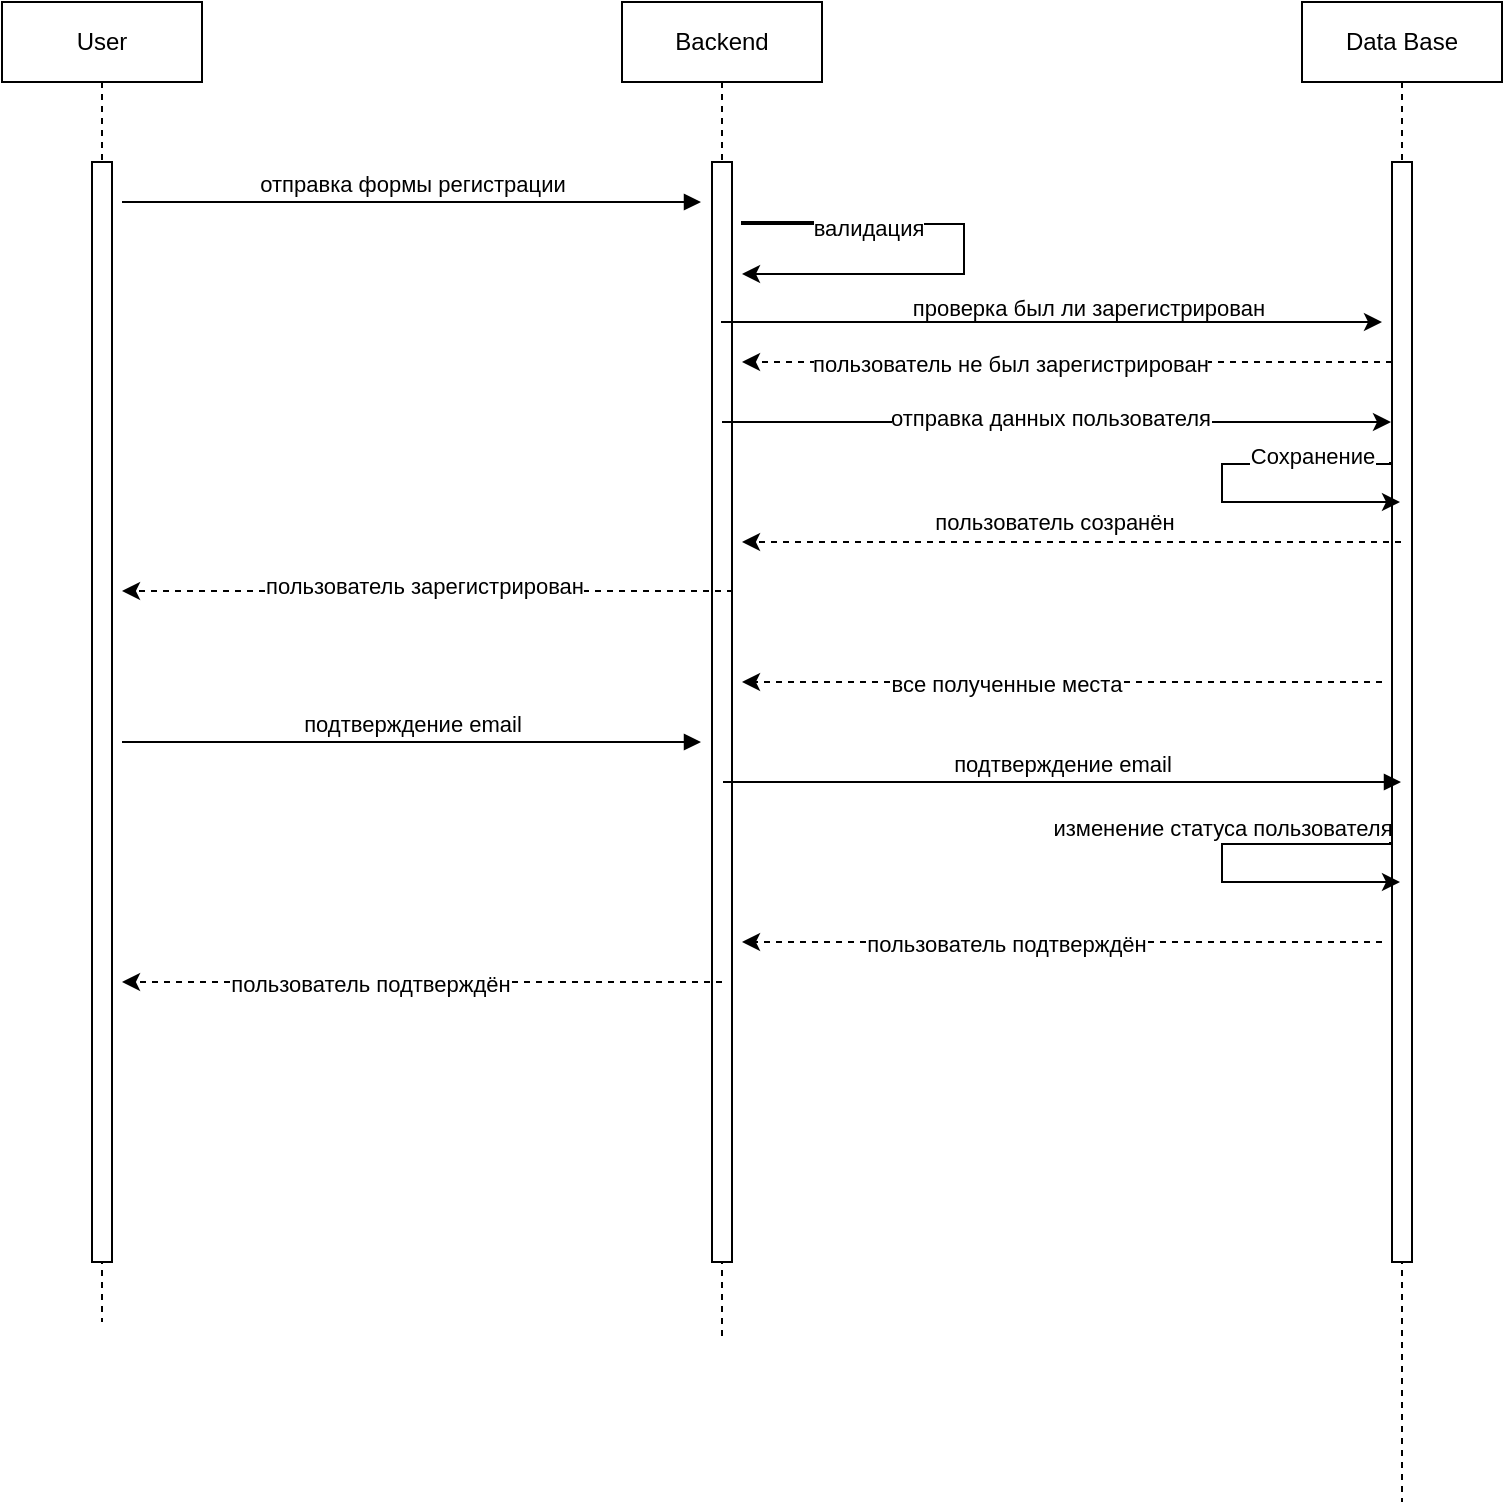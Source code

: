<mxfile version="24.6.4" type="device">
  <diagram name="Страница — 1" id="oFilEDGBPBO85GRjzmGS">
    <mxGraphModel dx="1373" dy="1195" grid="1" gridSize="10" guides="1" tooltips="1" connect="1" arrows="1" fold="1" page="1" pageScale="1" pageWidth="2339" pageHeight="3300" math="0" shadow="0">
      <root>
        <mxCell id="0" />
        <mxCell id="1" parent="0" />
        <mxCell id="FmQ2z7PiMO5nj4lULZqu-20" value="User" style="shape=umlLifeline;perimeter=lifelinePerimeter;whiteSpace=wrap;html=1;container=0;dropTarget=0;collapsible=0;recursiveResize=0;outlineConnect=0;portConstraint=eastwest;newEdgeStyle={&quot;edgeStyle&quot;:&quot;elbowEdgeStyle&quot;,&quot;elbow&quot;:&quot;vertical&quot;,&quot;curved&quot;:0,&quot;rounded&quot;:0};" vertex="1" parent="1">
          <mxGeometry x="380" y="160" width="100" height="660" as="geometry" />
        </mxCell>
        <mxCell id="FmQ2z7PiMO5nj4lULZqu-21" value="" style="html=1;points=[];perimeter=orthogonalPerimeter;outlineConnect=0;targetShapes=umlLifeline;portConstraint=eastwest;newEdgeStyle={&quot;edgeStyle&quot;:&quot;elbowEdgeStyle&quot;,&quot;elbow&quot;:&quot;vertical&quot;,&quot;curved&quot;:0,&quot;rounded&quot;:0};" vertex="1" parent="FmQ2z7PiMO5nj4lULZqu-20">
          <mxGeometry x="45" y="80" width="10" height="550" as="geometry" />
        </mxCell>
        <mxCell id="FmQ2z7PiMO5nj4lULZqu-22" value="Backend" style="shape=umlLifeline;perimeter=lifelinePerimeter;whiteSpace=wrap;html=1;container=0;dropTarget=0;collapsible=0;recursiveResize=0;outlineConnect=0;portConstraint=eastwest;newEdgeStyle={&quot;edgeStyle&quot;:&quot;elbowEdgeStyle&quot;,&quot;elbow&quot;:&quot;vertical&quot;,&quot;curved&quot;:0,&quot;rounded&quot;:0};" vertex="1" parent="1">
          <mxGeometry x="690" y="160" width="100" height="670" as="geometry" />
        </mxCell>
        <mxCell id="FmQ2z7PiMO5nj4lULZqu-23" value="" style="html=1;points=[];perimeter=orthogonalPerimeter;outlineConnect=0;targetShapes=umlLifeline;portConstraint=eastwest;newEdgeStyle={&quot;edgeStyle&quot;:&quot;elbowEdgeStyle&quot;,&quot;elbow&quot;:&quot;vertical&quot;,&quot;curved&quot;:0,&quot;rounded&quot;:0};" vertex="1" parent="FmQ2z7PiMO5nj4lULZqu-22">
          <mxGeometry x="45" y="80" width="10" height="550" as="geometry" />
        </mxCell>
        <mxCell id="FmQ2z7PiMO5nj4lULZqu-24" value="Data Base" style="shape=umlLifeline;perimeter=lifelinePerimeter;whiteSpace=wrap;html=1;container=0;dropTarget=0;collapsible=0;recursiveResize=0;outlineConnect=0;portConstraint=eastwest;newEdgeStyle={&quot;edgeStyle&quot;:&quot;elbowEdgeStyle&quot;,&quot;elbow&quot;:&quot;vertical&quot;,&quot;curved&quot;:0,&quot;rounded&quot;:0};" vertex="1" parent="1">
          <mxGeometry x="1030" y="160" width="100" height="750" as="geometry" />
        </mxCell>
        <mxCell id="FmQ2z7PiMO5nj4lULZqu-25" value="" style="html=1;points=[];perimeter=orthogonalPerimeter;outlineConnect=0;targetShapes=umlLifeline;portConstraint=eastwest;newEdgeStyle={&quot;edgeStyle&quot;:&quot;elbowEdgeStyle&quot;,&quot;elbow&quot;:&quot;vertical&quot;,&quot;curved&quot;:0,&quot;rounded&quot;:0};" vertex="1" parent="FmQ2z7PiMO5nj4lULZqu-24">
          <mxGeometry x="45" y="80" width="10" height="550" as="geometry" />
        </mxCell>
        <mxCell id="FmQ2z7PiMO5nj4lULZqu-26" value="отправка формы регистрации" style="html=1;verticalAlign=bottom;endArrow=block;edgeStyle=elbowEdgeStyle;elbow=vertical;curved=0;rounded=0;" edge="1" parent="1">
          <mxGeometry relative="1" as="geometry">
            <mxPoint x="440" y="260" as="sourcePoint" />
            <Array as="points">
              <mxPoint x="530" y="260" />
            </Array>
            <mxPoint x="729.5" y="260" as="targetPoint" />
            <mxPoint as="offset" />
          </mxGeometry>
        </mxCell>
        <mxCell id="FmQ2z7PiMO5nj4lULZqu-30" value="" style="edgeStyle=elbowEdgeStyle;rounded=0;orthogonalLoop=1;jettySize=auto;html=1;elbow=vertical;curved=0;dashed=1;" edge="1" parent="1">
          <mxGeometry relative="1" as="geometry">
            <mxPoint x="1075" y="340" as="sourcePoint" />
            <mxPoint x="750" y="340" as="targetPoint" />
          </mxGeometry>
        </mxCell>
        <mxCell id="FmQ2z7PiMO5nj4lULZqu-31" value="пользователь не был зарегистрирован" style="edgeLabel;html=1;align=center;verticalAlign=middle;resizable=0;points=[];" vertex="1" connectable="0" parent="FmQ2z7PiMO5nj4lULZqu-30">
          <mxGeometry x="0.174" y="1" relative="1" as="geometry">
            <mxPoint as="offset" />
          </mxGeometry>
        </mxCell>
        <mxCell id="FmQ2z7PiMO5nj4lULZqu-32" value="" style="edgeStyle=elbowEdgeStyle;rounded=0;orthogonalLoop=1;jettySize=auto;html=1;elbow=vertical;curved=0;" edge="1" parent="1">
          <mxGeometry relative="1" as="geometry">
            <mxPoint x="740" y="370" as="sourcePoint" />
            <mxPoint x="1074.5" y="370" as="targetPoint" />
          </mxGeometry>
        </mxCell>
        <mxCell id="FmQ2z7PiMO5nj4lULZqu-33" value="отправка данных пользователя" style="edgeLabel;html=1;align=center;verticalAlign=middle;resizable=0;points=[];" vertex="1" connectable="0" parent="FmQ2z7PiMO5nj4lULZqu-32">
          <mxGeometry x="-0.019" y="2" relative="1" as="geometry">
            <mxPoint as="offset" />
          </mxGeometry>
        </mxCell>
        <mxCell id="FmQ2z7PiMO5nj4lULZqu-34" value="" style="edgeStyle=elbowEdgeStyle;rounded=0;orthogonalLoop=1;jettySize=auto;html=1;elbow=vertical;curved=0;dashed=1;" edge="1" parent="1">
          <mxGeometry relative="1" as="geometry">
            <mxPoint x="1070" y="500" as="sourcePoint" />
            <mxPoint x="750" y="500" as="targetPoint" />
          </mxGeometry>
        </mxCell>
        <mxCell id="FmQ2z7PiMO5nj4lULZqu-35" value="все полученные места" style="edgeLabel;html=1;align=center;verticalAlign=middle;resizable=0;points=[];" vertex="1" connectable="0" parent="FmQ2z7PiMO5nj4lULZqu-34">
          <mxGeometry x="0.174" y="1" relative="1" as="geometry">
            <mxPoint as="offset" />
          </mxGeometry>
        </mxCell>
        <mxCell id="FmQ2z7PiMO5nj4lULZqu-36" value="" style="edgeStyle=elbowEdgeStyle;rounded=0;orthogonalLoop=1;jettySize=auto;html=1;elbow=vertical;curved=0;dashed=1;" edge="1" parent="1">
          <mxGeometry relative="1" as="geometry">
            <mxPoint x="740" y="650" as="sourcePoint" />
            <mxPoint x="440" y="650" as="targetPoint" />
          </mxGeometry>
        </mxCell>
        <mxCell id="FmQ2z7PiMO5nj4lULZqu-37" value="пользователь подтверждён" style="edgeLabel;html=1;align=center;verticalAlign=middle;resizable=0;points=[];" vertex="1" connectable="0" parent="FmQ2z7PiMO5nj4lULZqu-36">
          <mxGeometry x="0.174" y="1" relative="1" as="geometry">
            <mxPoint as="offset" />
          </mxGeometry>
        </mxCell>
        <mxCell id="FmQ2z7PiMO5nj4lULZqu-38" value="" style="edgeStyle=elbowEdgeStyle;rounded=0;orthogonalLoop=1;jettySize=auto;html=1;elbow=vertical;curved=0;dashed=1;" edge="1" parent="1">
          <mxGeometry relative="1" as="geometry">
            <mxPoint x="745.5" y="454.5" as="sourcePoint" />
            <mxPoint x="440" y="454.5" as="targetPoint" />
          </mxGeometry>
        </mxCell>
        <mxCell id="FmQ2z7PiMO5nj4lULZqu-39" value="пользователь зарегистрирован" style="edgeLabel;html=1;align=center;verticalAlign=middle;resizable=0;points=[];" vertex="1" connectable="0" parent="FmQ2z7PiMO5nj4lULZqu-38">
          <mxGeometry x="-0.28" y="-3" relative="1" as="geometry">
            <mxPoint x="-45" as="offset" />
          </mxGeometry>
        </mxCell>
        <mxCell id="FmQ2z7PiMO5nj4lULZqu-40" value="" style="edgeStyle=orthogonalEdgeStyle;rounded=0;orthogonalLoop=1;jettySize=auto;html=1;elbow=vertical;" edge="1" parent="1">
          <mxGeometry relative="1" as="geometry">
            <mxPoint x="796" y="270" as="sourcePoint" />
            <mxPoint x="750" y="296" as="targetPoint" />
            <Array as="points">
              <mxPoint x="750" y="270" />
              <mxPoint x="750" y="271" />
              <mxPoint x="861" y="271" />
              <mxPoint x="861" y="296" />
            </Array>
          </mxGeometry>
        </mxCell>
        <mxCell id="FmQ2z7PiMO5nj4lULZqu-41" value="валидация" style="edgeLabel;html=1;align=center;verticalAlign=middle;resizable=0;points=[];" vertex="1" connectable="0" parent="FmQ2z7PiMO5nj4lULZqu-40">
          <mxGeometry x="-0.251" y="-2" relative="1" as="geometry">
            <mxPoint as="offset" />
          </mxGeometry>
        </mxCell>
        <mxCell id="FmQ2z7PiMO5nj4lULZqu-42" value="" style="edgeStyle=elbowEdgeStyle;rounded=0;orthogonalLoop=1;jettySize=auto;html=1;elbow=vertical;curved=0;" edge="1" parent="1">
          <mxGeometry relative="1" as="geometry">
            <mxPoint x="739.5" y="320" as="sourcePoint" />
            <mxPoint x="1070" y="320" as="targetPoint" />
            <Array as="points">
              <mxPoint x="925.5" y="320" />
            </Array>
          </mxGeometry>
        </mxCell>
        <mxCell id="FmQ2z7PiMO5nj4lULZqu-43" value="проверка был ли зарегистрирован&lt;div&gt;&lt;br&gt;&lt;/div&gt;" style="edgeLabel;html=1;align=center;verticalAlign=middle;resizable=0;points=[];labelBackgroundColor=none;" vertex="1" connectable="0" parent="FmQ2z7PiMO5nj4lULZqu-42">
          <mxGeometry x="-0.012" y="-2" relative="1" as="geometry">
            <mxPoint x="20" y="-2" as="offset" />
          </mxGeometry>
        </mxCell>
        <mxCell id="FmQ2z7PiMO5nj4lULZqu-44" value="" style="edgeStyle=orthogonalEdgeStyle;rounded=0;orthogonalLoop=1;jettySize=auto;html=1;elbow=vertical;" edge="1" parent="1">
          <mxGeometry relative="1" as="geometry">
            <mxPoint x="1074" y="390" as="sourcePoint" />
            <mxPoint x="1079" y="410" as="targetPoint" />
            <Array as="points">
              <mxPoint x="1074" y="391" />
              <mxPoint x="990" y="391" />
              <mxPoint x="990" y="410" />
            </Array>
          </mxGeometry>
        </mxCell>
        <mxCell id="FmQ2z7PiMO5nj4lULZqu-45" value="Сохранение" style="edgeLabel;html=1;align=center;verticalAlign=middle;resizable=0;points=[];" vertex="1" connectable="0" parent="FmQ2z7PiMO5nj4lULZqu-44">
          <mxGeometry x="-0.588" y="-4" relative="1" as="geometry">
            <mxPoint as="offset" />
          </mxGeometry>
        </mxCell>
        <mxCell id="FmQ2z7PiMO5nj4lULZqu-46" value="" style="edgeStyle=elbowEdgeStyle;rounded=0;orthogonalLoop=1;jettySize=auto;html=1;elbow=vertical;curved=0;dashed=1;" edge="1" parent="1" source="FmQ2z7PiMO5nj4lULZqu-24">
          <mxGeometry relative="1" as="geometry">
            <mxPoint x="1055" y="430" as="sourcePoint" />
            <mxPoint x="750" y="430" as="targetPoint" />
          </mxGeometry>
        </mxCell>
        <mxCell id="FmQ2z7PiMO5nj4lULZqu-47" value="пользователь созранён" style="edgeLabel;html=1;align=center;verticalAlign=middle;resizable=0;points=[];" vertex="1" connectable="0" parent="FmQ2z7PiMO5nj4lULZqu-46">
          <mxGeometry x="0.053" y="-3" relative="1" as="geometry">
            <mxPoint y="-7" as="offset" />
          </mxGeometry>
        </mxCell>
        <mxCell id="FmQ2z7PiMO5nj4lULZqu-48" value="подтверждение email" style="html=1;verticalAlign=bottom;endArrow=block;edgeStyle=elbowEdgeStyle;elbow=vertical;curved=0;rounded=0;" edge="1" parent="1">
          <mxGeometry relative="1" as="geometry">
            <mxPoint x="440" y="530" as="sourcePoint" />
            <Array as="points">
              <mxPoint x="530" y="530" />
            </Array>
            <mxPoint x="729.5" y="530" as="targetPoint" />
            <mxPoint as="offset" />
          </mxGeometry>
        </mxCell>
        <mxCell id="FmQ2z7PiMO5nj4lULZqu-49" value="подтверждение email" style="html=1;verticalAlign=bottom;endArrow=block;edgeStyle=elbowEdgeStyle;elbow=vertical;curved=0;rounded=0;" edge="1" parent="1">
          <mxGeometry relative="1" as="geometry">
            <mxPoint x="740.5" y="550" as="sourcePoint" />
            <Array as="points">
              <mxPoint x="830.5" y="550" />
            </Array>
            <mxPoint x="1079.5" y="550" as="targetPoint" />
            <mxPoint as="offset" />
          </mxGeometry>
        </mxCell>
        <mxCell id="FmQ2z7PiMO5nj4lULZqu-50" value="" style="edgeStyle=orthogonalEdgeStyle;rounded=0;orthogonalLoop=1;jettySize=auto;html=1;elbow=vertical;" edge="1" parent="1">
          <mxGeometry relative="1" as="geometry">
            <mxPoint x="1074" y="580" as="sourcePoint" />
            <mxPoint x="1079" y="600" as="targetPoint" />
            <Array as="points">
              <mxPoint x="1074" y="581" />
              <mxPoint x="990" y="581" />
              <mxPoint x="990" y="600" />
            </Array>
          </mxGeometry>
        </mxCell>
        <mxCell id="FmQ2z7PiMO5nj4lULZqu-51" value="изменение статуса пользователя&lt;div&gt;&lt;br&gt;&lt;/div&gt;" style="edgeLabel;html=1;align=center;verticalAlign=middle;resizable=0;points=[];labelBackgroundColor=none;" vertex="1" connectable="0" parent="FmQ2z7PiMO5nj4lULZqu-50">
          <mxGeometry x="-0.588" y="-4" relative="1" as="geometry">
            <mxPoint x="-45" y="3" as="offset" />
          </mxGeometry>
        </mxCell>
        <mxCell id="FmQ2z7PiMO5nj4lULZqu-52" value="" style="edgeStyle=elbowEdgeStyle;rounded=0;orthogonalLoop=1;jettySize=auto;html=1;elbow=vertical;curved=0;dashed=1;" edge="1" parent="1">
          <mxGeometry relative="1" as="geometry">
            <mxPoint x="1070" y="630" as="sourcePoint" />
            <mxPoint x="750" y="630" as="targetPoint" />
          </mxGeometry>
        </mxCell>
        <mxCell id="FmQ2z7PiMO5nj4lULZqu-53" value="пользователь подтверждён" style="edgeLabel;html=1;align=center;verticalAlign=middle;resizable=0;points=[];" vertex="1" connectable="0" parent="FmQ2z7PiMO5nj4lULZqu-52">
          <mxGeometry x="0.174" y="1" relative="1" as="geometry">
            <mxPoint as="offset" />
          </mxGeometry>
        </mxCell>
      </root>
    </mxGraphModel>
  </diagram>
</mxfile>
